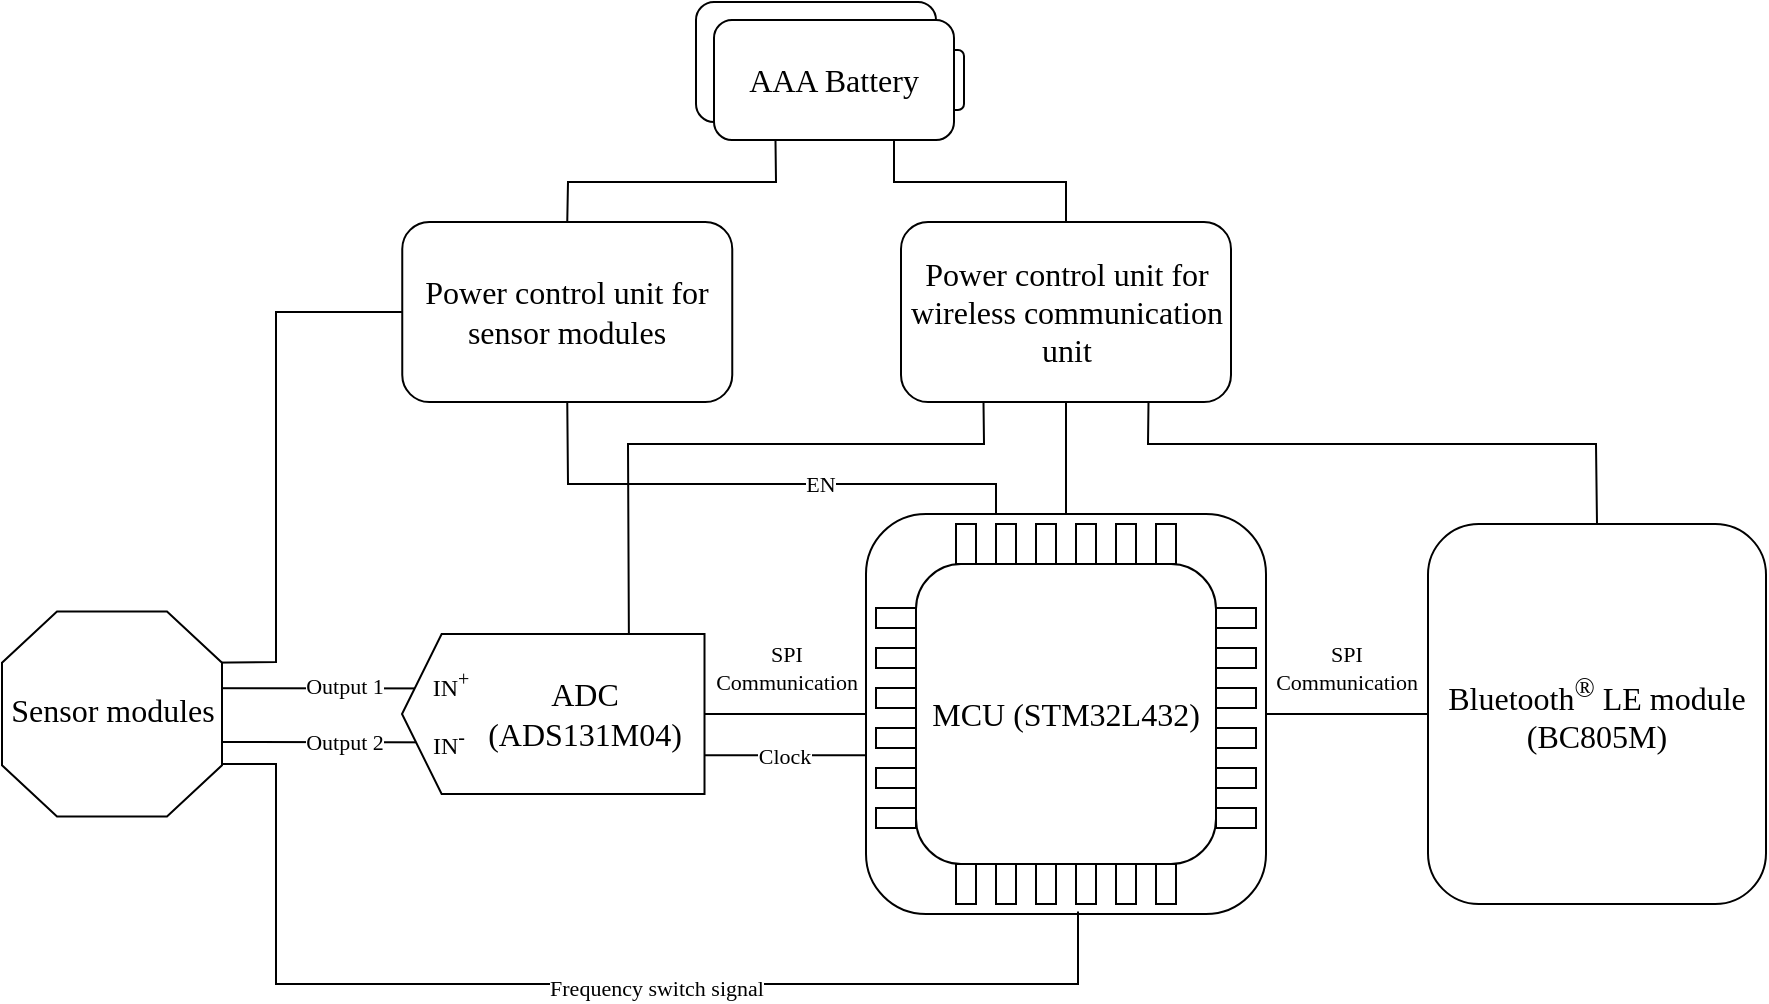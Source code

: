 <mxfile version="22.1.17" type="github">
  <diagram name="ページ1" id="stMijJPVbrqFQnEYRdUH">
    <mxGraphModel dx="1414" dy="1009" grid="1" gridSize="10" guides="1" tooltips="1" connect="1" arrows="1" fold="1" page="0" pageScale="1" pageWidth="827" pageHeight="1169" math="0" shadow="0">
      <root>
        <mxCell id="0" />
        <mxCell id="1" parent="0" />
        <mxCell id="K_4xKni-XRwyty3c8B5O-7" value="&lt;div style=&quot;font-size: 16px;&quot;&gt;&lt;font face=&quot;Times New Roman&quot; style=&quot;font-size: 16px;&quot;&gt;Power control unit for&lt;/font&gt;&lt;/div&gt;&lt;div style=&quot;font-size: 16px;&quot;&gt;&lt;font face=&quot;Times New Roman&quot; style=&quot;font-size: 16px;&quot;&gt;&lt;font style=&quot;font-size: 16px;&quot;&gt;wireless communication unit&lt;/font&gt;&lt;/font&gt;&lt;font face=&quot;UYQuwq_nZaDoub0qu4J1&quot; style=&quot;font-size: 16px;&quot;&gt;&lt;br&gt;&lt;/font&gt;&lt;/div&gt;" style="rounded=1;whiteSpace=wrap;html=1;" vertex="1" parent="1">
          <mxGeometry x="72.5" y="-81" width="165" height="90" as="geometry" />
        </mxCell>
        <mxCell id="K_4xKni-XRwyty3c8B5O-9" value="&lt;font style=&quot;font-size: 16px;&quot;&gt;Bluetooth&lt;sup&gt;®&lt;/sup&gt; LE module (BC805M)&lt;/font&gt;" style="rounded=1;whiteSpace=wrap;html=1;fontFamily=Times New Roman;" vertex="1" parent="1">
          <mxGeometry x="336" y="70" width="169" height="190" as="geometry" />
        </mxCell>
        <mxCell id="K_4xKni-XRwyty3c8B5O-72" value="" style="endArrow=none;html=1;rounded=0;exitX=0.5;exitY=0;exitDx=0;exitDy=0;entryX=0.5;entryY=1;entryDx=0;entryDy=0;" edge="1" parent="1" source="K_4xKni-XRwyty3c8B5O-71" target="K_4xKni-XRwyty3c8B5O-7">
          <mxGeometry width="50" height="50" relative="1" as="geometry">
            <mxPoint x="100" y="30" as="sourcePoint" />
            <mxPoint x="190" y="-10" as="targetPoint" />
          </mxGeometry>
        </mxCell>
        <mxCell id="K_4xKni-XRwyty3c8B5O-74" value="" style="endArrow=none;html=1;rounded=0;entryX=0.5;entryY=1;entryDx=0;entryDy=0;" edge="1" parent="1" target="K_4xKni-XRwyty3c8B5O-8">
          <mxGeometry width="50" height="50" relative="1" as="geometry">
            <mxPoint x="120" y="70" as="sourcePoint" />
            <mxPoint x="-240" y="-70" as="targetPoint" />
            <Array as="points">
              <mxPoint x="120" y="50" />
              <mxPoint x="-94" y="50" />
            </Array>
          </mxGeometry>
        </mxCell>
        <mxCell id="K_4xKni-XRwyty3c8B5O-76" value="&lt;font face=&quot;Times New Roman&quot;&gt;EN&lt;/font&gt;" style="edgeLabel;html=1;align=center;verticalAlign=middle;resizable=0;points=[];" vertex="1" connectable="0" parent="K_4xKni-XRwyty3c8B5O-74">
          <mxGeometry x="0.473" y="-3" relative="1" as="geometry">
            <mxPoint x="94" y="3" as="offset" />
          </mxGeometry>
        </mxCell>
        <mxCell id="K_4xKni-XRwyty3c8B5O-75" value="" style="group" vertex="1" connectable="0" parent="1">
          <mxGeometry x="55" y="65" width="200" height="200" as="geometry" />
        </mxCell>
        <mxCell id="K_4xKni-XRwyty3c8B5O-71" value="" style="rounded=1;whiteSpace=wrap;html=1;container=0;" vertex="1" parent="K_4xKni-XRwyty3c8B5O-75">
          <mxGeometry width="200" height="200" as="geometry" />
        </mxCell>
        <mxCell id="K_4xKni-XRwyty3c8B5O-6" value="&lt;font style=&quot;font-size: 16px;&quot;&gt;MCU (STM32L432)&lt;/font&gt;" style="rounded=1;whiteSpace=wrap;html=1;fontFamily=Times New Roman;container=0;" vertex="1" parent="K_4xKni-XRwyty3c8B5O-75">
          <mxGeometry x="25" y="25" width="150" height="150" as="geometry" />
        </mxCell>
        <mxCell id="K_4xKni-XRwyty3c8B5O-40" value="" style="rounded=0;whiteSpace=wrap;html=1;container=0;rotation=-90;" vertex="1" parent="K_4xKni-XRwyty3c8B5O-75">
          <mxGeometry x="180" y="82" width="10" height="20" as="geometry" />
        </mxCell>
        <mxCell id="K_4xKni-XRwyty3c8B5O-41" value="" style="rounded=0;whiteSpace=wrap;html=1;container=0;rotation=-90;" vertex="1" parent="K_4xKni-XRwyty3c8B5O-75">
          <mxGeometry x="180" y="62" width="10" height="20" as="geometry" />
        </mxCell>
        <mxCell id="K_4xKni-XRwyty3c8B5O-42" value="" style="rounded=0;whiteSpace=wrap;html=1;container=0;rotation=-90;" vertex="1" parent="K_4xKni-XRwyty3c8B5O-75">
          <mxGeometry x="180" y="42" width="10" height="20" as="geometry" />
        </mxCell>
        <mxCell id="K_4xKni-XRwyty3c8B5O-43" value="" style="rounded=0;whiteSpace=wrap;html=1;container=0;rotation=-90;" vertex="1" parent="K_4xKni-XRwyty3c8B5O-75">
          <mxGeometry x="180" y="122" width="10" height="20" as="geometry" />
        </mxCell>
        <mxCell id="K_4xKni-XRwyty3c8B5O-44" value="" style="rounded=0;whiteSpace=wrap;html=1;container=0;rotation=-90;" vertex="1" parent="K_4xKni-XRwyty3c8B5O-75">
          <mxGeometry x="180" y="102" width="10" height="20" as="geometry" />
        </mxCell>
        <mxCell id="K_4xKni-XRwyty3c8B5O-45" value="" style="rounded=0;whiteSpace=wrap;html=1;container=0;rotation=-90;" vertex="1" parent="K_4xKni-XRwyty3c8B5O-75">
          <mxGeometry x="180" y="142" width="10" height="20" as="geometry" />
        </mxCell>
        <mxCell id="K_4xKni-XRwyty3c8B5O-21" value="" style="rounded=0;whiteSpace=wrap;html=1;container=0;" vertex="1" parent="K_4xKni-XRwyty3c8B5O-75">
          <mxGeometry x="105" y="5" width="10" height="20" as="geometry" />
        </mxCell>
        <mxCell id="K_4xKni-XRwyty3c8B5O-22" value="" style="rounded=0;whiteSpace=wrap;html=1;container=0;" vertex="1" parent="K_4xKni-XRwyty3c8B5O-75">
          <mxGeometry x="125" y="5" width="10" height="20" as="geometry" />
        </mxCell>
        <mxCell id="K_4xKni-XRwyty3c8B5O-23" value="" style="rounded=0;whiteSpace=wrap;html=1;container=0;" vertex="1" parent="K_4xKni-XRwyty3c8B5O-75">
          <mxGeometry x="145" y="5" width="10" height="20" as="geometry" />
        </mxCell>
        <mxCell id="K_4xKni-XRwyty3c8B5O-24" value="" style="rounded=0;whiteSpace=wrap;html=1;container=0;" vertex="1" parent="K_4xKni-XRwyty3c8B5O-75">
          <mxGeometry x="65" y="5" width="10" height="20" as="geometry" />
        </mxCell>
        <mxCell id="K_4xKni-XRwyty3c8B5O-25" value="" style="rounded=0;whiteSpace=wrap;html=1;container=0;" vertex="1" parent="K_4xKni-XRwyty3c8B5O-75">
          <mxGeometry x="85" y="5" width="10" height="20" as="geometry" />
        </mxCell>
        <mxCell id="K_4xKni-XRwyty3c8B5O-27" value="" style="rounded=0;whiteSpace=wrap;html=1;container=0;" vertex="1" parent="K_4xKni-XRwyty3c8B5O-75">
          <mxGeometry x="45" y="5" width="10" height="20" as="geometry" />
        </mxCell>
        <mxCell id="K_4xKni-XRwyty3c8B5O-57" value="" style="rounded=0;whiteSpace=wrap;html=1;container=0;rotation=-90;" vertex="1" parent="K_4xKni-XRwyty3c8B5O-75">
          <mxGeometry x="10" y="82" width="10" height="20" as="geometry" />
        </mxCell>
        <mxCell id="K_4xKni-XRwyty3c8B5O-58" value="" style="rounded=0;whiteSpace=wrap;html=1;container=0;rotation=-90;" vertex="1" parent="K_4xKni-XRwyty3c8B5O-75">
          <mxGeometry x="10" y="62" width="10" height="20" as="geometry" />
        </mxCell>
        <mxCell id="K_4xKni-XRwyty3c8B5O-59" value="" style="rounded=0;whiteSpace=wrap;html=1;container=0;rotation=-90;" vertex="1" parent="K_4xKni-XRwyty3c8B5O-75">
          <mxGeometry x="10" y="42" width="10" height="20" as="geometry" />
        </mxCell>
        <mxCell id="K_4xKni-XRwyty3c8B5O-60" value="" style="rounded=0;whiteSpace=wrap;html=1;container=0;rotation=-90;" vertex="1" parent="K_4xKni-XRwyty3c8B5O-75">
          <mxGeometry x="10" y="122" width="10" height="20" as="geometry" />
        </mxCell>
        <mxCell id="K_4xKni-XRwyty3c8B5O-61" value="" style="rounded=0;whiteSpace=wrap;html=1;container=0;rotation=-90;" vertex="1" parent="K_4xKni-XRwyty3c8B5O-75">
          <mxGeometry x="10" y="102" width="10" height="20" as="geometry" />
        </mxCell>
        <mxCell id="K_4xKni-XRwyty3c8B5O-62" value="" style="rounded=0;whiteSpace=wrap;html=1;container=0;rotation=-90;" vertex="1" parent="K_4xKni-XRwyty3c8B5O-75">
          <mxGeometry x="10" y="142" width="10" height="20" as="geometry" />
        </mxCell>
        <mxCell id="K_4xKni-XRwyty3c8B5O-64" value="" style="rounded=0;whiteSpace=wrap;html=1;container=0;" vertex="1" parent="K_4xKni-XRwyty3c8B5O-75">
          <mxGeometry x="105" y="175" width="10" height="20" as="geometry" />
        </mxCell>
        <mxCell id="K_4xKni-XRwyty3c8B5O-65" value="" style="rounded=0;whiteSpace=wrap;html=1;container=0;" vertex="1" parent="K_4xKni-XRwyty3c8B5O-75">
          <mxGeometry x="125" y="175" width="10" height="20" as="geometry" />
        </mxCell>
        <mxCell id="K_4xKni-XRwyty3c8B5O-66" value="" style="rounded=0;whiteSpace=wrap;html=1;container=0;" vertex="1" parent="K_4xKni-XRwyty3c8B5O-75">
          <mxGeometry x="145" y="175" width="10" height="20" as="geometry" />
        </mxCell>
        <mxCell id="K_4xKni-XRwyty3c8B5O-67" value="" style="rounded=0;whiteSpace=wrap;html=1;container=0;" vertex="1" parent="K_4xKni-XRwyty3c8B5O-75">
          <mxGeometry x="65" y="175" width="10" height="20" as="geometry" />
        </mxCell>
        <mxCell id="K_4xKni-XRwyty3c8B5O-68" value="" style="rounded=0;whiteSpace=wrap;html=1;container=0;" vertex="1" parent="K_4xKni-XRwyty3c8B5O-75">
          <mxGeometry x="85" y="175" width="10" height="20" as="geometry" />
        </mxCell>
        <mxCell id="K_4xKni-XRwyty3c8B5O-69" value="" style="rounded=0;whiteSpace=wrap;html=1;container=0;" vertex="1" parent="K_4xKni-XRwyty3c8B5O-75">
          <mxGeometry x="45" y="175" width="10" height="20" as="geometry" />
        </mxCell>
        <mxCell id="K_4xKni-XRwyty3c8B5O-78" value="" style="endArrow=none;html=1;rounded=0;exitX=0;exitY=0.25;exitDx=0;exitDy=0;entryX=0.25;entryY=1;entryDx=0;entryDy=0;" edge="1" parent="1" source="K_4xKni-XRwyty3c8B5O-11" target="K_4xKni-XRwyty3c8B5O-7">
          <mxGeometry width="50" height="50" relative="1" as="geometry">
            <mxPoint x="105" y="-20" as="sourcePoint" />
            <mxPoint x="150" y="-30" as="targetPoint" />
            <Array as="points">
              <mxPoint x="-64" y="30" />
              <mxPoint x="114" y="30" />
            </Array>
          </mxGeometry>
        </mxCell>
        <mxCell id="K_4xKni-XRwyty3c8B5O-8" value="&lt;div style=&quot;font-size: 16px;&quot;&gt;&lt;font face=&quot;Times New Roman&quot; style=&quot;font-size: 16px;&quot;&gt;Power control unit for&lt;/font&gt;&lt;/div&gt;&lt;div style=&quot;font-size: 16px;&quot;&gt;&lt;font face=&quot;Times New Roman&quot; style=&quot;font-size: 16px;&quot;&gt;sensor modules&lt;br&gt;&lt;/font&gt;&lt;/div&gt;" style="rounded=1;whiteSpace=wrap;html=1;" vertex="1" parent="1">
          <mxGeometry x="-176.87" y="-81" width="165" height="90" as="geometry" />
        </mxCell>
        <mxCell id="K_4xKni-XRwyty3c8B5O-79" value="" style="endArrow=none;html=1;rounded=0;entryX=0;entryY=0.5;entryDx=0;entryDy=0;" edge="1" parent="1" source="K_4xKni-XRwyty3c8B5O-12" target="K_4xKni-XRwyty3c8B5O-71">
          <mxGeometry width="50" height="50" relative="1" as="geometry">
            <mxPoint x="-250" y="-200" as="sourcePoint" />
            <mxPoint x="-200" y="-250" as="targetPoint" />
          </mxGeometry>
        </mxCell>
        <mxCell id="K_4xKni-XRwyty3c8B5O-84" value="&lt;div&gt;&lt;font face=&quot;Times New Roman&quot;&gt;SPI&lt;/font&gt;&lt;/div&gt;&lt;div&gt;&lt;font face=&quot;Times New Roman&quot;&gt;Communication&lt;br&gt;&lt;/font&gt;&lt;/div&gt;" style="edgeLabel;html=1;align=center;verticalAlign=middle;resizable=0;points=[];" vertex="1" connectable="0" parent="K_4xKni-XRwyty3c8B5O-79">
          <mxGeometry x="0.221" relative="1" as="geometry">
            <mxPoint x="-9" y="-23" as="offset" />
          </mxGeometry>
        </mxCell>
        <mxCell id="K_4xKni-XRwyty3c8B5O-80" value="" style="endArrow=none;html=1;rounded=0;entryX=0;entryY=0.5;entryDx=0;entryDy=0;exitX=1;exitY=0.5;exitDx=0;exitDy=0;" edge="1" parent="1" source="K_4xKni-XRwyty3c8B5O-71" target="K_4xKni-XRwyty3c8B5O-9">
          <mxGeometry width="50" height="50" relative="1" as="geometry">
            <mxPoint x="255" y="160" as="sourcePoint" />
            <mxPoint x="310" y="160" as="targetPoint" />
          </mxGeometry>
        </mxCell>
        <mxCell id="K_4xKni-XRwyty3c8B5O-83" value="&lt;div&gt;&lt;font face=&quot;Times New Roman&quot;&gt;SPI&lt;/font&gt;&lt;/div&gt;&lt;div&gt;&lt;font face=&quot;Times New Roman&quot;&gt;Communication&lt;/font&gt;&lt;/div&gt;" style="edgeLabel;html=1;align=center;verticalAlign=middle;resizable=0;points=[];" vertex="1" connectable="0" parent="K_4xKni-XRwyty3c8B5O-80">
          <mxGeometry x="-0.075" relative="1" as="geometry">
            <mxPoint x="2" y="-23" as="offset" />
          </mxGeometry>
        </mxCell>
        <mxCell id="K_4xKni-XRwyty3c8B5O-85" value="" style="endArrow=none;html=1;rounded=0;exitX=0.5;exitY=0;exitDx=0;exitDy=0;entryX=0.75;entryY=1;entryDx=0;entryDy=0;" edge="1" parent="1" source="K_4xKni-XRwyty3c8B5O-9" target="K_4xKni-XRwyty3c8B5O-7">
          <mxGeometry width="50" height="50" relative="1" as="geometry">
            <mxPoint x="165" y="75" as="sourcePoint" />
            <mxPoint x="190" y="-30" as="targetPoint" />
            <Array as="points">
              <mxPoint x="420" y="30" />
              <mxPoint x="196" y="30" />
            </Array>
          </mxGeometry>
        </mxCell>
        <mxCell id="K_4xKni-XRwyty3c8B5O-87" value="" style="endArrow=none;html=1;rounded=0;exitX=0.5;exitY=0;exitDx=0;exitDy=0;entryX=0.75;entryY=1;entryDx=0;entryDy=0;" edge="1" parent="1" source="K_4xKni-XRwyty3c8B5O-7" target="K_4xKni-XRwyty3c8B5O-1">
          <mxGeometry width="50" height="50" relative="1" as="geometry">
            <mxPoint x="165" y="144" as="sourcePoint" />
            <mxPoint x="165" y="19" as="targetPoint" />
            <Array as="points">
              <mxPoint x="155" y="-101" />
              <mxPoint x="69" y="-101" />
            </Array>
          </mxGeometry>
        </mxCell>
        <mxCell id="K_4xKni-XRwyty3c8B5O-88" value="" style="endArrow=none;html=1;rounded=0;exitX=0.5;exitY=0;exitDx=0;exitDy=0;entryX=0.25;entryY=0;entryDx=0;entryDy=0;" edge="1" parent="1" target="K_4xKni-XRwyty3c8B5O-1">
          <mxGeometry width="50" height="50" relative="1" as="geometry">
            <mxPoint x="-94.37" y="-81" as="sourcePoint" />
            <mxPoint x="10" y="-121" as="targetPoint" />
            <Array as="points">
              <mxPoint x="-94" y="-101" />
              <mxPoint x="10" y="-101" />
            </Array>
          </mxGeometry>
        </mxCell>
        <mxCell id="K_4xKni-XRwyty3c8B5O-4" value="" style="rounded=1;whiteSpace=wrap;html=1;fontSize=16;container=0;" vertex="1" parent="1">
          <mxGeometry x="-30" y="-191" width="120" height="60" as="geometry" />
        </mxCell>
        <mxCell id="K_4xKni-XRwyty3c8B5O-3" value="" style="rounded=1;whiteSpace=wrap;html=1;container=0;" vertex="1" parent="1">
          <mxGeometry x="84" y="-167" width="20" height="30" as="geometry" />
        </mxCell>
        <mxCell id="K_4xKni-XRwyty3c8B5O-1" value="AAA Battery" style="rounded=1;whiteSpace=wrap;html=1;fontSize=16;fontFamily=Times New Roman;container=0;" vertex="1" parent="1">
          <mxGeometry x="-21" y="-182" width="120" height="60" as="geometry" />
        </mxCell>
        <mxCell id="K_4xKni-XRwyty3c8B5O-92" value="" style="endArrow=none;html=1;rounded=0;entryX=0.991;entryY=0.56;entryDx=0;entryDy=0;entryPerimeter=0;fontFamily=Times New Roman;" edge="1" parent="1">
          <mxGeometry width="50" height="50" relative="1" as="geometry">
            <mxPoint x="-340" y="152" as="sourcePoint" />
            <mxPoint x="-126.36" y="152.3" as="targetPoint" />
          </mxGeometry>
        </mxCell>
        <mxCell id="K_4xKni-XRwyty3c8B5O-97" value="&lt;font face=&quot;Times New Roman&quot;&gt;Output 1&lt;/font&gt;" style="edgeLabel;html=1;align=center;verticalAlign=middle;resizable=0;points=[];" vertex="1" connectable="0" parent="K_4xKni-XRwyty3c8B5O-92">
          <mxGeometry x="0.251" y="1" relative="1" as="geometry">
            <mxPoint as="offset" />
          </mxGeometry>
        </mxCell>
        <mxCell id="K_4xKni-XRwyty3c8B5O-93" value="" style="endArrow=none;html=1;rounded=0;entryX=1.029;entryY=0.559;entryDx=0;entryDy=0;entryPerimeter=0;" edge="1" parent="1">
          <mxGeometry width="50" height="50" relative="1" as="geometry">
            <mxPoint x="-340" y="179" as="sourcePoint" />
            <mxPoint x="-124.84" y="179.27" as="targetPoint" />
            <Array as="points">
              <mxPoint x="-280" y="179" />
            </Array>
          </mxGeometry>
        </mxCell>
        <mxCell id="K_4xKni-XRwyty3c8B5O-98" value="&lt;font face=&quot;Times New Roman&quot;&gt;Output 2&lt;br&gt;&lt;/font&gt;" style="edgeLabel;html=1;align=center;verticalAlign=middle;resizable=0;points=[];" vertex="1" connectable="0" parent="K_4xKni-XRwyty3c8B5O-93">
          <mxGeometry x="0.306" y="-2" relative="1" as="geometry">
            <mxPoint x="-7" y="-2" as="offset" />
          </mxGeometry>
        </mxCell>
        <mxCell id="K_4xKni-XRwyty3c8B5O-95" value="" style="endArrow=none;html=1;rounded=0;entryX=0;entryY=0.5;entryDx=0;entryDy=0;exitX=0.336;exitY=0.256;exitDx=0;exitDy=0;exitPerimeter=0;" edge="1" parent="1" source="K_4xKni-XRwyty3c8B5O-89" target="K_4xKni-XRwyty3c8B5O-8">
          <mxGeometry width="50" height="50" relative="1" as="geometry">
            <mxPoint x="-290" y="90" as="sourcePoint" />
            <mxPoint x="-206" y="-90" as="targetPoint" />
            <Array as="points">
              <mxPoint x="-240" y="139" />
              <mxPoint x="-240" y="-36" />
            </Array>
          </mxGeometry>
        </mxCell>
        <mxCell id="K_4xKni-XRwyty3c8B5O-96" value="" style="endArrow=none;html=1;rounded=0;exitX=0.53;exitY=0.994;exitDx=0;exitDy=0;exitPerimeter=0;" edge="1" parent="1" source="K_4xKni-XRwyty3c8B5O-71">
          <mxGeometry width="50" height="50" relative="1" as="geometry">
            <mxPoint x="165" y="75" as="sourcePoint" />
            <mxPoint x="-340" y="190" as="targetPoint" />
            <Array as="points">
              <mxPoint x="161" y="300" />
              <mxPoint x="-240" y="300" />
              <mxPoint x="-240" y="190" />
            </Array>
          </mxGeometry>
        </mxCell>
        <mxCell id="K_4xKni-XRwyty3c8B5O-99" value="&lt;font face=&quot;Times New Roman&quot;&gt;Frequency switch signal&lt;/font&gt;" style="edgeLabel;html=1;align=center;verticalAlign=middle;resizable=0;points=[];" vertex="1" connectable="0" parent="K_4xKni-XRwyty3c8B5O-96">
          <mxGeometry x="-0.236" y="2" relative="1" as="geometry">
            <mxPoint as="offset" />
          </mxGeometry>
        </mxCell>
        <mxCell id="K_4xKni-XRwyty3c8B5O-89" value="&lt;font style=&quot;font-size: 16px;&quot; face=&quot;Times New Roman&quot;&gt;Sensor modules&lt;br&gt;&lt;/font&gt;" style="verticalLabelPosition=bottom;verticalAlign=top;html=1;shape=mxgraph.basic.polygon;polyCoords=[[0.25,0],[0.75,0],[1,0.25],[1,0.75],[0.75,1],[0.25,1],[0,0.75],[0,0.25]];polyline=0;spacingBottom=0;spacing=-67;" vertex="1" parent="1">
          <mxGeometry x="-377" y="113.76" width="110" height="102.49" as="geometry" />
        </mxCell>
        <mxCell id="K_4xKni-XRwyty3c8B5O-100" value="" style="endArrow=none;html=1;rounded=0;entryX=0;entryY=0.603;entryDx=0;entryDy=0;entryPerimeter=0;exitX=0.573;exitY=0.912;exitDx=0;exitDy=0;exitPerimeter=0;" edge="1" parent="1" source="K_4xKni-XRwyty3c8B5O-12" target="K_4xKni-XRwyty3c8B5O-71">
          <mxGeometry width="50" height="50" relative="1" as="geometry">
            <mxPoint x="-50" y="210" as="sourcePoint" />
            <mxPoint y="160" as="targetPoint" />
          </mxGeometry>
        </mxCell>
        <mxCell id="K_4xKni-XRwyty3c8B5O-101" value="&lt;font face=&quot;Times New Roman&quot;&gt;Clock&lt;/font&gt;" style="edgeLabel;html=1;align=center;verticalAlign=middle;resizable=0;points=[];" vertex="1" connectable="0" parent="K_4xKni-XRwyty3c8B5O-100">
          <mxGeometry x="0.404" relative="1" as="geometry">
            <mxPoint x="-2" as="offset" />
          </mxGeometry>
        </mxCell>
        <mxCell id="K_4xKni-XRwyty3c8B5O-15" value="" style="group" vertex="1" connectable="0" parent="1">
          <mxGeometry x="-176.995" y="125.005" width="151.25" height="80" as="geometry" />
        </mxCell>
        <mxCell id="K_4xKni-XRwyty3c8B5O-11" value="" style="shape=offPageConnector;whiteSpace=wrap;html=1;rotation=90;size=0.131;direction=east;" vertex="1" parent="K_4xKni-XRwyty3c8B5O-15">
          <mxGeometry x="35.625" y="-35.625" width="80" height="151.25" as="geometry" />
        </mxCell>
        <mxCell id="K_4xKni-XRwyty3c8B5O-12" value="&lt;div&gt;&lt;font style=&quot;font-size: 16px;&quot; face=&quot;Times New Roman&quot;&gt;ADC&lt;/font&gt;&lt;/div&gt;&lt;div&gt;&lt;font style=&quot;font-size: 16px;&quot; face=&quot;Times New Roman&quot;&gt;(ADS131M04)&lt;/font&gt;&lt;/div&gt;" style="text;html=1;align=center;verticalAlign=middle;resizable=0;points=[];autosize=1;strokeColor=none;fillColor=none;" vertex="1" parent="K_4xKni-XRwyty3c8B5O-15">
          <mxGeometry x="31.245" y="14.995" width="120" height="50" as="geometry" />
        </mxCell>
        <mxCell id="K_4xKni-XRwyty3c8B5O-13" value="&lt;font style=&quot;font-size: 12px;&quot; face=&quot;Times New Roman&quot;&gt;IN&lt;sup&gt;+&lt;/sup&gt;&lt;/font&gt;" style="text;html=1;align=center;verticalAlign=middle;resizable=0;points=[];autosize=1;strokeColor=none;fillColor=none;" vertex="1" parent="K_4xKni-XRwyty3c8B5O-15">
          <mxGeometry x="3.995" y="9.495" width="40" height="30" as="geometry" />
        </mxCell>
        <mxCell id="K_4xKni-XRwyty3c8B5O-14" value="&lt;font face=&quot;Times New Roman&quot;&gt;IN&lt;sup&gt;-&lt;/sup&gt;&lt;/font&gt;" style="text;html=1;align=center;verticalAlign=middle;resizable=0;points=[];autosize=1;strokeColor=none;fillColor=none;" vertex="1" parent="K_4xKni-XRwyty3c8B5O-15">
          <mxGeometry x="2.995" y="38.495" width="40" height="30" as="geometry" />
        </mxCell>
      </root>
    </mxGraphModel>
  </diagram>
</mxfile>
